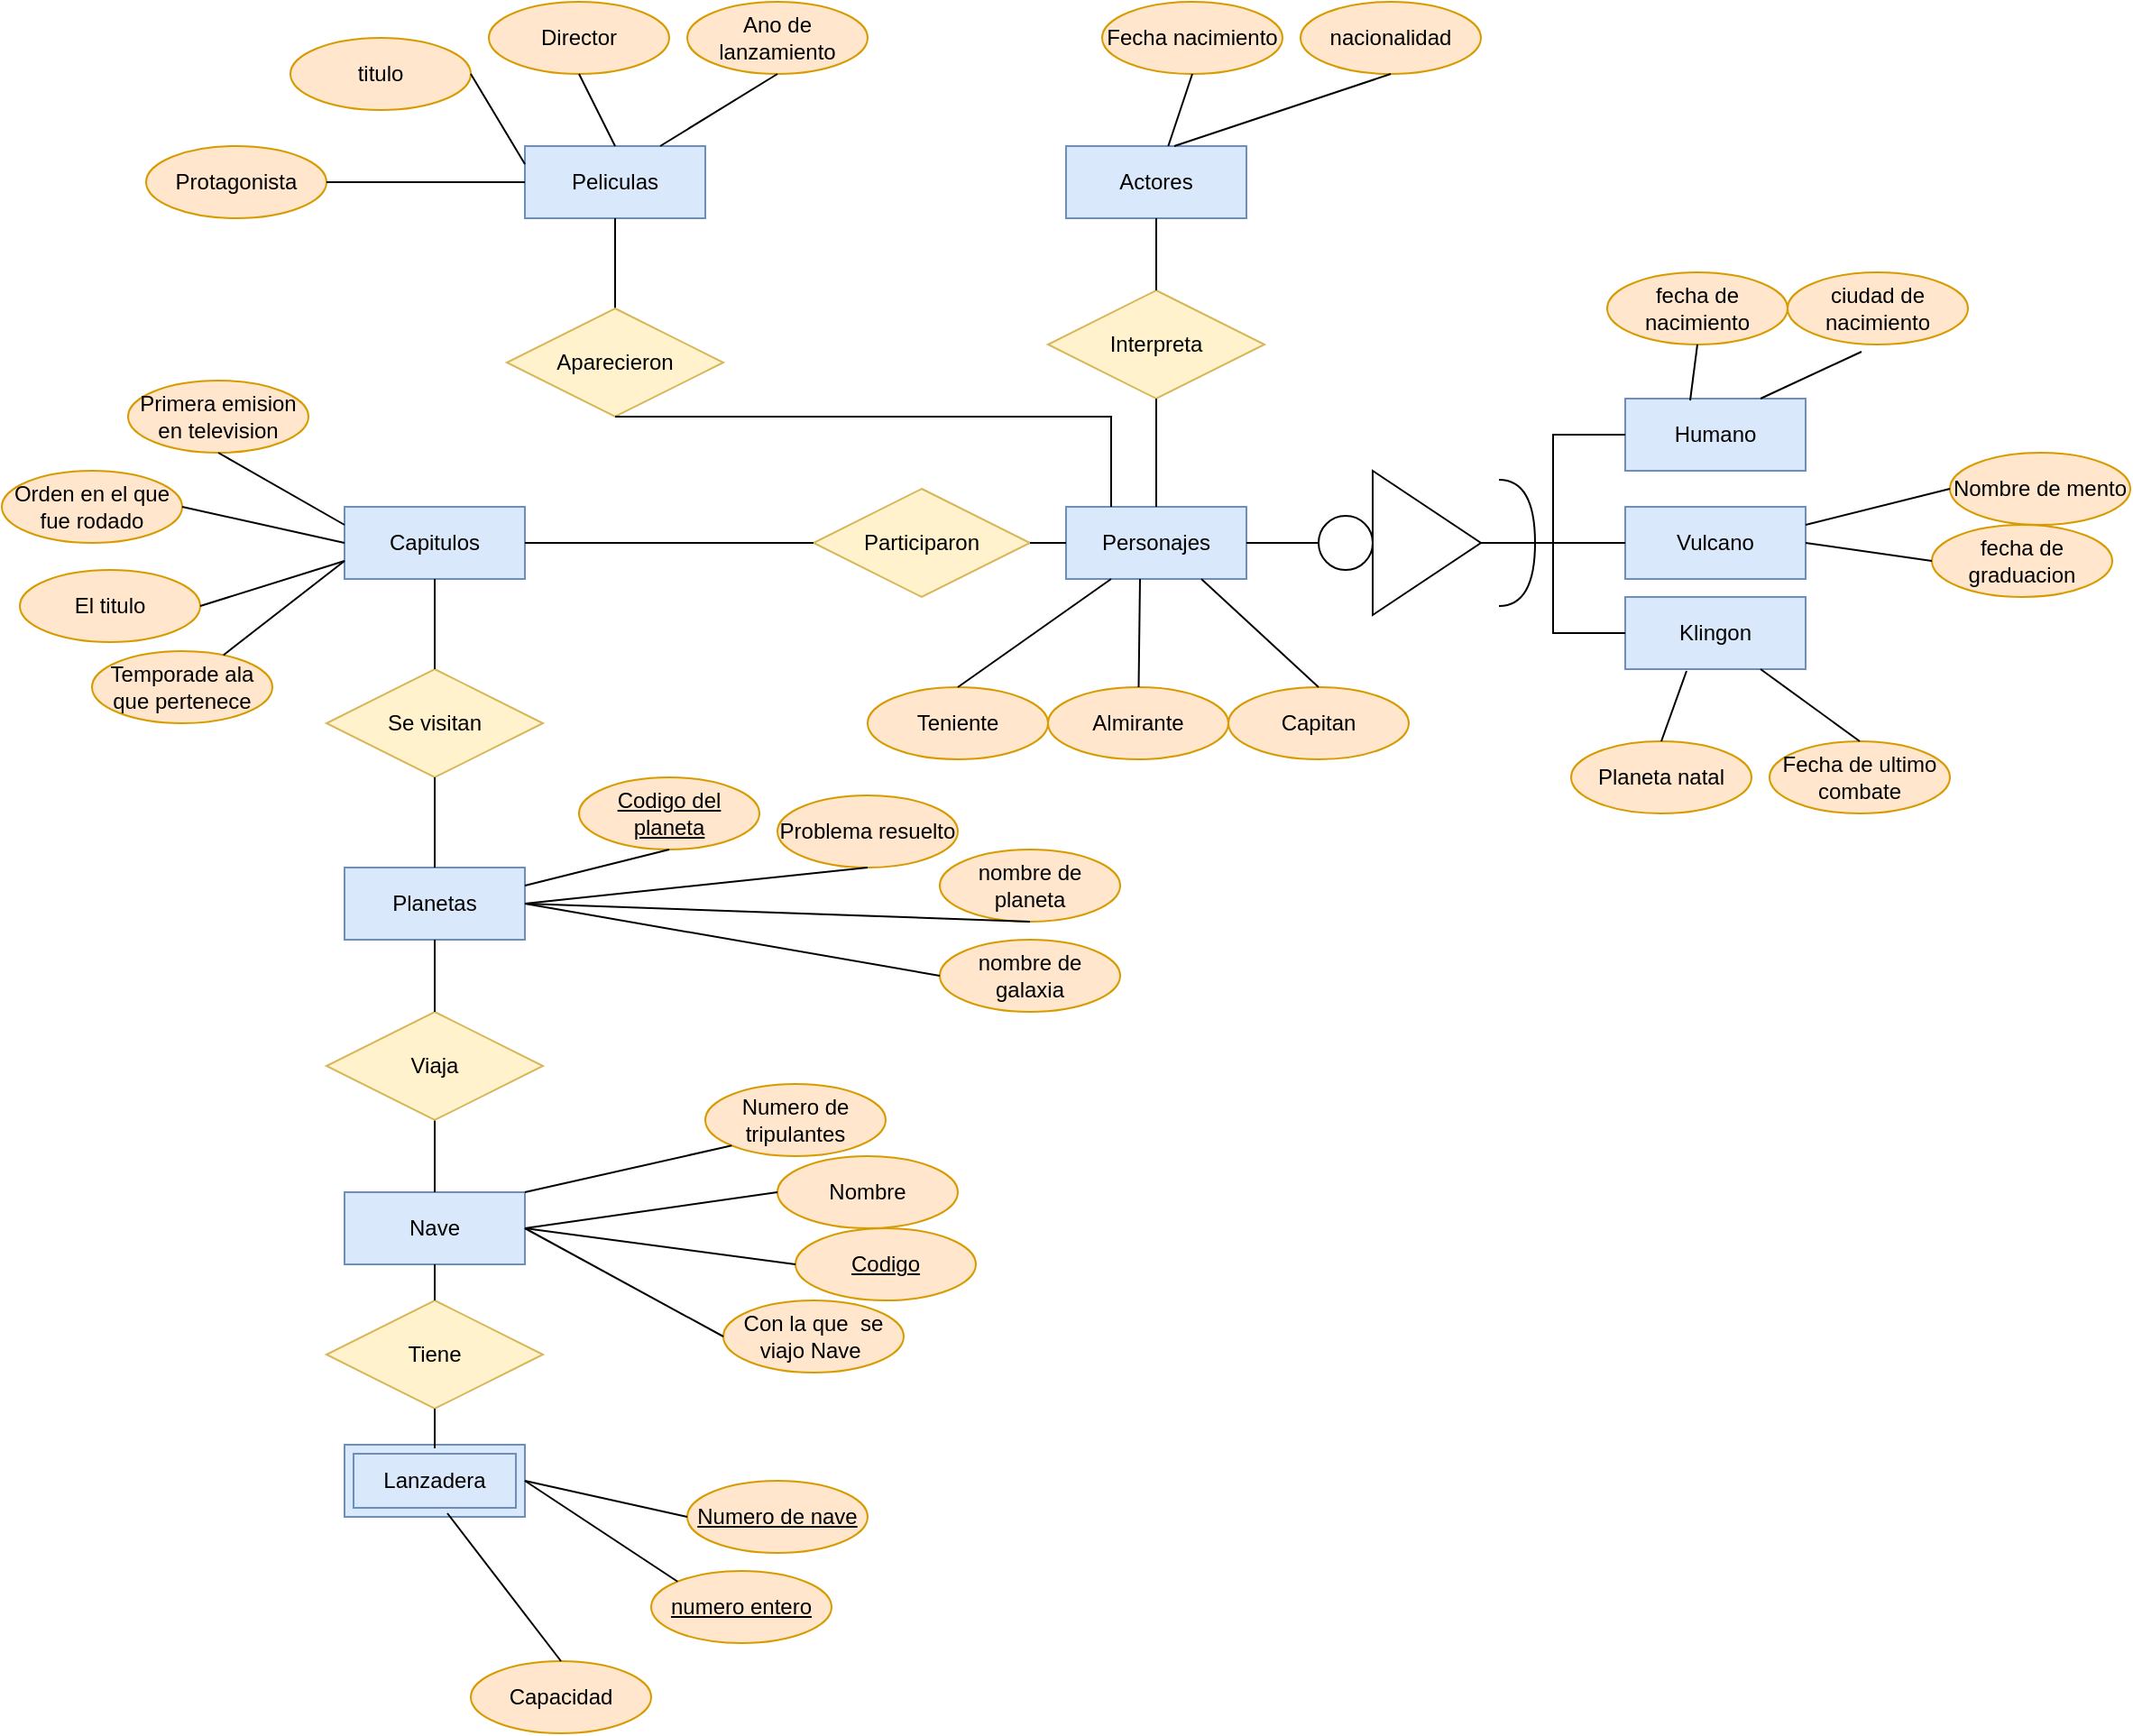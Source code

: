 <mxfile version="22.0.4" type="github">
  <diagram name="Page-1" id="vt7E26coTQ7GBFosNAj3">
    <mxGraphModel dx="2243" dy="758" grid="1" gridSize="10" guides="1" tooltips="1" connect="1" arrows="1" fold="1" page="1" pageScale="1" pageWidth="850" pageHeight="1100" math="0" shadow="0">
      <root>
        <mxCell id="0" />
        <mxCell id="1" parent="0" />
        <mxCell id="EmvSPIBgGL5C_TIdjesC-2" value="Personajes" style="whiteSpace=wrap;html=1;align=center;fillColor=#dae8fc;strokeColor=#6c8ebf;" vertex="1" parent="1">
          <mxGeometry x="60" y="300" width="100" height="40" as="geometry" />
        </mxCell>
        <mxCell id="EmvSPIBgGL5C_TIdjesC-3" value="Actores" style="whiteSpace=wrap;html=1;align=center;fillColor=#dae8fc;strokeColor=#6c8ebf;" vertex="1" parent="1">
          <mxGeometry x="60" y="100" width="100" height="40" as="geometry" />
        </mxCell>
        <mxCell id="EmvSPIBgGL5C_TIdjesC-4" value="Capitulos" style="whiteSpace=wrap;html=1;align=center;fillColor=#dae8fc;strokeColor=#6c8ebf;" vertex="1" parent="1">
          <mxGeometry x="-340" y="300" width="100" height="40" as="geometry" />
        </mxCell>
        <mxCell id="EmvSPIBgGL5C_TIdjesC-5" value="Peliculas" style="whiteSpace=wrap;html=1;align=center;fillColor=#dae8fc;strokeColor=#6c8ebf;" vertex="1" parent="1">
          <mxGeometry x="-240" y="100" width="100" height="40" as="geometry" />
        </mxCell>
        <mxCell id="EmvSPIBgGL5C_TIdjesC-8" value="" style="endArrow=none;html=1;rounded=0;entryX=1;entryY=0.5;entryDx=0;entryDy=0;exitX=0;exitY=0.5;exitDx=0;exitDy=0;" edge="1" parent="1" source="EmvSPIBgGL5C_TIdjesC-13" target="EmvSPIBgGL5C_TIdjesC-2">
          <mxGeometry width="50" height="50" relative="1" as="geometry">
            <mxPoint x="240" y="400" as="sourcePoint" />
            <mxPoint x="450" y="370" as="targetPoint" />
          </mxGeometry>
        </mxCell>
        <mxCell id="EmvSPIBgGL5C_TIdjesC-9" value="Humano" style="whiteSpace=wrap;html=1;align=center;fillColor=#dae8fc;strokeColor=#6c8ebf;" vertex="1" parent="1">
          <mxGeometry x="370" y="240" width="100" height="40" as="geometry" />
        </mxCell>
        <mxCell id="EmvSPIBgGL5C_TIdjesC-10" value="Klingon" style="whiteSpace=wrap;html=1;align=center;fillColor=#dae8fc;strokeColor=#6c8ebf;" vertex="1" parent="1">
          <mxGeometry x="370" y="350" width="100" height="40" as="geometry" />
        </mxCell>
        <mxCell id="EmvSPIBgGL5C_TIdjesC-11" value="Vulcano" style="whiteSpace=wrap;html=1;align=center;fillColor=#dae8fc;strokeColor=#6c8ebf;" vertex="1" parent="1">
          <mxGeometry x="370" y="300" width="100" height="40" as="geometry" />
        </mxCell>
        <mxCell id="EmvSPIBgGL5C_TIdjesC-12" value="" style="triangle;whiteSpace=wrap;html=1;" vertex="1" parent="1">
          <mxGeometry x="230" y="280" width="60" height="80" as="geometry" />
        </mxCell>
        <mxCell id="EmvSPIBgGL5C_TIdjesC-13" value="" style="ellipse;whiteSpace=wrap;html=1;aspect=fixed;" vertex="1" parent="1">
          <mxGeometry x="200" y="305" width="30" height="30" as="geometry" />
        </mxCell>
        <mxCell id="EmvSPIBgGL5C_TIdjesC-16" value="" style="endArrow=none;html=1;rounded=0;entryX=1;entryY=0.5;entryDx=0;entryDy=0;exitX=0;exitY=0.5;exitDx=0;exitDy=0;" edge="1" parent="1" source="EmvSPIBgGL5C_TIdjesC-9" target="EmvSPIBgGL5C_TIdjesC-12">
          <mxGeometry width="50" height="50" relative="1" as="geometry">
            <mxPoint x="400" y="420" as="sourcePoint" />
            <mxPoint x="450" y="370" as="targetPoint" />
            <Array as="points">
              <mxPoint x="330" y="260" />
              <mxPoint x="330" y="320" />
            </Array>
          </mxGeometry>
        </mxCell>
        <mxCell id="EmvSPIBgGL5C_TIdjesC-17" value="" style="endArrow=none;html=1;rounded=0;entryX=0;entryY=0.5;entryDx=0;entryDy=0;exitX=1;exitY=0.5;exitDx=0;exitDy=0;" edge="1" parent="1" source="EmvSPIBgGL5C_TIdjesC-12" target="EmvSPIBgGL5C_TIdjesC-10">
          <mxGeometry width="50" height="50" relative="1" as="geometry">
            <mxPoint x="400" y="420" as="sourcePoint" />
            <mxPoint x="450" y="370" as="targetPoint" />
            <Array as="points">
              <mxPoint x="330" y="320" />
              <mxPoint x="330" y="370" />
            </Array>
          </mxGeometry>
        </mxCell>
        <mxCell id="EmvSPIBgGL5C_TIdjesC-18" value="" style="endArrow=none;html=1;rounded=0;entryX=1;entryY=0.5;entryDx=0;entryDy=0;exitX=0;exitY=0.5;exitDx=0;exitDy=0;" edge="1" parent="1" source="EmvSPIBgGL5C_TIdjesC-11" target="EmvSPIBgGL5C_TIdjesC-12">
          <mxGeometry width="50" height="50" relative="1" as="geometry">
            <mxPoint x="400" y="420" as="sourcePoint" />
            <mxPoint x="450" y="370" as="targetPoint" />
          </mxGeometry>
        </mxCell>
        <mxCell id="EmvSPIBgGL5C_TIdjesC-19" value="Teniente" style="ellipse;whiteSpace=wrap;html=1;align=center;fillColor=#ffe6cc;strokeColor=#d79b00;" vertex="1" parent="1">
          <mxGeometry x="-50" y="400" width="100" height="40" as="geometry" />
        </mxCell>
        <mxCell id="EmvSPIBgGL5C_TIdjesC-20" value="Almirante" style="ellipse;whiteSpace=wrap;html=1;align=center;fillColor=#ffe6cc;strokeColor=#d79b00;" vertex="1" parent="1">
          <mxGeometry x="50" y="400" width="100" height="40" as="geometry" />
        </mxCell>
        <mxCell id="EmvSPIBgGL5C_TIdjesC-21" value="Capitan" style="ellipse;whiteSpace=wrap;html=1;align=center;fillColor=#ffe6cc;strokeColor=#d79b00;" vertex="1" parent="1">
          <mxGeometry x="150" y="400" width="100" height="40" as="geometry" />
        </mxCell>
        <mxCell id="EmvSPIBgGL5C_TIdjesC-22" value="Interpreta" style="shape=rhombus;perimeter=rhombusPerimeter;whiteSpace=wrap;html=1;align=center;fillColor=#fff2cc;strokeColor=#d6b656;" vertex="1" parent="1">
          <mxGeometry x="50" y="180" width="120" height="60" as="geometry" />
        </mxCell>
        <mxCell id="EmvSPIBgGL5C_TIdjesC-23" value="" style="shape=requiredInterface;html=1;verticalLabelPosition=bottom;sketch=0;" vertex="1" parent="1">
          <mxGeometry x="300" y="285" width="20" height="70" as="geometry" />
        </mxCell>
        <mxCell id="EmvSPIBgGL5C_TIdjesC-24" value="Planetas" style="whiteSpace=wrap;html=1;align=center;fillColor=#dae8fc;strokeColor=#6c8ebf;" vertex="1" parent="1">
          <mxGeometry x="-340" y="500" width="100" height="40" as="geometry" />
        </mxCell>
        <mxCell id="EmvSPIBgGL5C_TIdjesC-25" value="Nave" style="whiteSpace=wrap;html=1;align=center;fillColor=#dae8fc;strokeColor=#6c8ebf;" vertex="1" parent="1">
          <mxGeometry x="-340" y="680" width="100" height="40" as="geometry" />
        </mxCell>
        <mxCell id="EmvSPIBgGL5C_TIdjesC-27" value="Lanzadera" style="shape=ext;margin=3;double=1;whiteSpace=wrap;html=1;align=center;fillColor=#dae8fc;strokeColor=#6c8ebf;" vertex="1" parent="1">
          <mxGeometry x="-340" y="820" width="100" height="40" as="geometry" />
        </mxCell>
        <mxCell id="EmvSPIBgGL5C_TIdjesC-28" value="" style="endArrow=none;html=1;rounded=0;entryX=0.5;entryY=1;entryDx=0;entryDy=0;" edge="1" parent="1" source="EmvSPIBgGL5C_TIdjesC-22" target="EmvSPIBgGL5C_TIdjesC-3">
          <mxGeometry width="50" height="50" relative="1" as="geometry">
            <mxPoint x="400" y="420" as="sourcePoint" />
            <mxPoint x="450" y="370" as="targetPoint" />
          </mxGeometry>
        </mxCell>
        <mxCell id="EmvSPIBgGL5C_TIdjesC-29" value="" style="endArrow=none;html=1;rounded=0;entryX=0.5;entryY=1;entryDx=0;entryDy=0;exitX=0.5;exitY=0;exitDx=0;exitDy=0;" edge="1" parent="1" source="EmvSPIBgGL5C_TIdjesC-2" target="EmvSPIBgGL5C_TIdjesC-22">
          <mxGeometry width="50" height="50" relative="1" as="geometry">
            <mxPoint x="400" y="420" as="sourcePoint" />
            <mxPoint x="450" y="370" as="targetPoint" />
          </mxGeometry>
        </mxCell>
        <mxCell id="EmvSPIBgGL5C_TIdjesC-31" value="Fecha nacimiento" style="ellipse;whiteSpace=wrap;html=1;align=center;fillColor=#ffe6cc;strokeColor=#d79b00;" vertex="1" parent="1">
          <mxGeometry x="80" y="20" width="100" height="40" as="geometry" />
        </mxCell>
        <mxCell id="EmvSPIBgGL5C_TIdjesC-32" value="nacionalidad" style="ellipse;whiteSpace=wrap;html=1;align=center;fillColor=#ffe6cc;strokeColor=#d79b00;" vertex="1" parent="1">
          <mxGeometry x="190" y="20" width="100" height="40" as="geometry" />
        </mxCell>
        <mxCell id="EmvSPIBgGL5C_TIdjesC-34" value="" style="endArrow=none;html=1;rounded=0;entryX=0.5;entryY=1;entryDx=0;entryDy=0;" edge="1" parent="1" source="EmvSPIBgGL5C_TIdjesC-3" target="EmvSPIBgGL5C_TIdjesC-31">
          <mxGeometry width="50" height="50" relative="1" as="geometry">
            <mxPoint x="400" y="320" as="sourcePoint" />
            <mxPoint x="450" y="270" as="targetPoint" />
          </mxGeometry>
        </mxCell>
        <mxCell id="EmvSPIBgGL5C_TIdjesC-35" value="" style="endArrow=none;html=1;rounded=0;entryX=0.5;entryY=1;entryDx=0;entryDy=0;" edge="1" parent="1" target="EmvSPIBgGL5C_TIdjesC-32">
          <mxGeometry width="50" height="50" relative="1" as="geometry">
            <mxPoint x="120" y="100" as="sourcePoint" />
            <mxPoint x="450" y="270" as="targetPoint" />
          </mxGeometry>
        </mxCell>
        <mxCell id="EmvSPIBgGL5C_TIdjesC-36" value="" style="endArrow=none;html=1;rounded=0;entryX=0.5;entryY=0;entryDx=0;entryDy=0;exitX=0.25;exitY=1;exitDx=0;exitDy=0;" edge="1" parent="1" source="EmvSPIBgGL5C_TIdjesC-2" target="EmvSPIBgGL5C_TIdjesC-19">
          <mxGeometry width="50" height="50" relative="1" as="geometry">
            <mxPoint x="400" y="320" as="sourcePoint" />
            <mxPoint x="450" y="270" as="targetPoint" />
          </mxGeometry>
        </mxCell>
        <mxCell id="EmvSPIBgGL5C_TIdjesC-37" value="" style="endArrow=none;html=1;rounded=0;entryX=0.41;entryY=1;entryDx=0;entryDy=0;entryPerimeter=0;" edge="1" parent="1" source="EmvSPIBgGL5C_TIdjesC-20" target="EmvSPIBgGL5C_TIdjesC-2">
          <mxGeometry width="50" height="50" relative="1" as="geometry">
            <mxPoint x="400" y="320" as="sourcePoint" />
            <mxPoint x="450" y="270" as="targetPoint" />
          </mxGeometry>
        </mxCell>
        <mxCell id="EmvSPIBgGL5C_TIdjesC-38" value="" style="endArrow=none;html=1;rounded=0;entryX=0.75;entryY=1;entryDx=0;entryDy=0;exitX=0.5;exitY=0;exitDx=0;exitDy=0;" edge="1" parent="1" source="EmvSPIBgGL5C_TIdjesC-21" target="EmvSPIBgGL5C_TIdjesC-2">
          <mxGeometry width="50" height="50" relative="1" as="geometry">
            <mxPoint x="400" y="320" as="sourcePoint" />
            <mxPoint x="450" y="270" as="targetPoint" />
          </mxGeometry>
        </mxCell>
        <mxCell id="EmvSPIBgGL5C_TIdjesC-39" value="fecha de nacimiento" style="ellipse;whiteSpace=wrap;html=1;align=center;fillColor=#ffe6cc;strokeColor=#d79b00;" vertex="1" parent="1">
          <mxGeometry x="360" y="170" width="100" height="40" as="geometry" />
        </mxCell>
        <mxCell id="EmvSPIBgGL5C_TIdjesC-40" value="ciudad de nacimiento" style="ellipse;whiteSpace=wrap;html=1;align=center;fillColor=#ffe6cc;strokeColor=#d79b00;" vertex="1" parent="1">
          <mxGeometry x="460" y="170" width="100" height="40" as="geometry" />
        </mxCell>
        <mxCell id="EmvSPIBgGL5C_TIdjesC-41" value="Nombre de mento" style="ellipse;whiteSpace=wrap;html=1;align=center;fillColor=#ffe6cc;strokeColor=#d79b00;" vertex="1" parent="1">
          <mxGeometry x="550" y="270" width="100" height="40" as="geometry" />
        </mxCell>
        <mxCell id="EmvSPIBgGL5C_TIdjesC-42" value="fecha de graduacion" style="ellipse;whiteSpace=wrap;html=1;align=center;fillColor=#ffe6cc;strokeColor=#d79b00;" vertex="1" parent="1">
          <mxGeometry x="540" y="310" width="100" height="40" as="geometry" />
        </mxCell>
        <mxCell id="EmvSPIBgGL5C_TIdjesC-43" value="Fecha de ultimo combate" style="ellipse;whiteSpace=wrap;html=1;align=center;fillColor=#ffe6cc;strokeColor=#d79b00;" vertex="1" parent="1">
          <mxGeometry x="450" y="430" width="100" height="40" as="geometry" />
        </mxCell>
        <mxCell id="EmvSPIBgGL5C_TIdjesC-44" value="Planeta natal" style="ellipse;whiteSpace=wrap;html=1;align=center;fillColor=#ffe6cc;strokeColor=#d79b00;" vertex="1" parent="1">
          <mxGeometry x="340" y="430" width="100" height="40" as="geometry" />
        </mxCell>
        <mxCell id="EmvSPIBgGL5C_TIdjesC-45" value="" style="endArrow=none;html=1;rounded=0;entryX=0.5;entryY=1;entryDx=0;entryDy=0;exitX=0.36;exitY=0.025;exitDx=0;exitDy=0;exitPerimeter=0;" edge="1" parent="1" source="EmvSPIBgGL5C_TIdjesC-9" target="EmvSPIBgGL5C_TIdjesC-39">
          <mxGeometry width="50" height="50" relative="1" as="geometry">
            <mxPoint x="400" y="320" as="sourcePoint" />
            <mxPoint x="450" y="270" as="targetPoint" />
          </mxGeometry>
        </mxCell>
        <mxCell id="EmvSPIBgGL5C_TIdjesC-46" value="" style="endArrow=none;html=1;rounded=0;entryX=0.41;entryY=1.1;entryDx=0;entryDy=0;entryPerimeter=0;exitX=0.75;exitY=0;exitDx=0;exitDy=0;" edge="1" parent="1" source="EmvSPIBgGL5C_TIdjesC-9" target="EmvSPIBgGL5C_TIdjesC-40">
          <mxGeometry width="50" height="50" relative="1" as="geometry">
            <mxPoint x="400" y="320" as="sourcePoint" />
            <mxPoint x="450" y="270" as="targetPoint" />
          </mxGeometry>
        </mxCell>
        <mxCell id="EmvSPIBgGL5C_TIdjesC-47" value="" style="endArrow=none;html=1;rounded=0;entryX=0;entryY=0.5;entryDx=0;entryDy=0;" edge="1" parent="1" target="EmvSPIBgGL5C_TIdjesC-41">
          <mxGeometry width="50" height="50" relative="1" as="geometry">
            <mxPoint x="470" y="310" as="sourcePoint" />
            <mxPoint x="450" y="270" as="targetPoint" />
          </mxGeometry>
        </mxCell>
        <mxCell id="EmvSPIBgGL5C_TIdjesC-48" value="" style="endArrow=none;html=1;rounded=0;entryX=0;entryY=0.5;entryDx=0;entryDy=0;exitX=1;exitY=0.5;exitDx=0;exitDy=0;" edge="1" parent="1" source="EmvSPIBgGL5C_TIdjesC-11" target="EmvSPIBgGL5C_TIdjesC-42">
          <mxGeometry width="50" height="50" relative="1" as="geometry">
            <mxPoint x="400" y="320" as="sourcePoint" />
            <mxPoint x="450" y="270" as="targetPoint" />
          </mxGeometry>
        </mxCell>
        <mxCell id="EmvSPIBgGL5C_TIdjesC-49" value="" style="endArrow=none;html=1;rounded=0;entryX=0.5;entryY=0;entryDx=0;entryDy=0;exitX=0.34;exitY=1.025;exitDx=0;exitDy=0;exitPerimeter=0;" edge="1" parent="1" source="EmvSPIBgGL5C_TIdjesC-10" target="EmvSPIBgGL5C_TIdjesC-44">
          <mxGeometry width="50" height="50" relative="1" as="geometry">
            <mxPoint x="400" y="320" as="sourcePoint" />
            <mxPoint x="450" y="270" as="targetPoint" />
          </mxGeometry>
        </mxCell>
        <mxCell id="EmvSPIBgGL5C_TIdjesC-50" value="" style="endArrow=none;html=1;rounded=0;entryX=0.5;entryY=0;entryDx=0;entryDy=0;exitX=0.75;exitY=1;exitDx=0;exitDy=0;" edge="1" parent="1" source="EmvSPIBgGL5C_TIdjesC-10" target="EmvSPIBgGL5C_TIdjesC-43">
          <mxGeometry width="50" height="50" relative="1" as="geometry">
            <mxPoint x="400" y="320" as="sourcePoint" />
            <mxPoint x="450" y="270" as="targetPoint" />
          </mxGeometry>
        </mxCell>
        <mxCell id="EmvSPIBgGL5C_TIdjesC-51" value="Orden en el que fue rodado" style="ellipse;whiteSpace=wrap;html=1;align=center;fillColor=#ffe6cc;strokeColor=#d79b00;" vertex="1" parent="1">
          <mxGeometry x="-530" y="280" width="100" height="40" as="geometry" />
        </mxCell>
        <mxCell id="EmvSPIBgGL5C_TIdjesC-52" value="El titulo" style="ellipse;whiteSpace=wrap;html=1;align=center;fillColor=#ffe6cc;strokeColor=#d79b00;" vertex="1" parent="1">
          <mxGeometry x="-520" y="335" width="100" height="40" as="geometry" />
        </mxCell>
        <mxCell id="EmvSPIBgGL5C_TIdjesC-54" value="Primera emision en television" style="ellipse;whiteSpace=wrap;html=1;align=center;fillColor=#ffe6cc;strokeColor=#d79b00;" vertex="1" parent="1">
          <mxGeometry x="-460" y="230" width="100" height="40" as="geometry" />
        </mxCell>
        <mxCell id="EmvSPIBgGL5C_TIdjesC-55" value="Temporade ala que pertenece" style="ellipse;whiteSpace=wrap;html=1;align=center;fillColor=#ffe6cc;strokeColor=#d79b00;" vertex="1" parent="1">
          <mxGeometry x="-480" y="380" width="100" height="40" as="geometry" />
        </mxCell>
        <mxCell id="EmvSPIBgGL5C_TIdjesC-56" value="Participaron" style="shape=rhombus;perimeter=rhombusPerimeter;whiteSpace=wrap;html=1;align=center;fillColor=#fff2cc;strokeColor=#d6b656;" vertex="1" parent="1">
          <mxGeometry x="-80" y="290" width="120" height="60" as="geometry" />
        </mxCell>
        <mxCell id="EmvSPIBgGL5C_TIdjesC-57" value="" style="endArrow=none;html=1;rounded=0;entryX=1;entryY=0.5;entryDx=0;entryDy=0;exitX=0;exitY=0.5;exitDx=0;exitDy=0;" edge="1" parent="1" source="EmvSPIBgGL5C_TIdjesC-56" target="EmvSPIBgGL5C_TIdjesC-4">
          <mxGeometry width="50" height="50" relative="1" as="geometry">
            <mxPoint x="-230" y="320" as="sourcePoint" />
            <mxPoint x="-10" y="370" as="targetPoint" />
          </mxGeometry>
        </mxCell>
        <mxCell id="EmvSPIBgGL5C_TIdjesC-58" value="" style="endArrow=none;html=1;rounded=0;entryX=1;entryY=0.5;entryDx=0;entryDy=0;exitX=0;exitY=0.5;exitDx=0;exitDy=0;" edge="1" parent="1" source="EmvSPIBgGL5C_TIdjesC-2" target="EmvSPIBgGL5C_TIdjesC-56">
          <mxGeometry width="50" height="50" relative="1" as="geometry">
            <mxPoint x="90" y="420" as="sourcePoint" />
            <mxPoint x="140" y="370" as="targetPoint" />
          </mxGeometry>
        </mxCell>
        <mxCell id="EmvSPIBgGL5C_TIdjesC-59" value="" style="endArrow=none;html=1;rounded=0;entryX=0.5;entryY=1;entryDx=0;entryDy=0;exitX=0;exitY=0.25;exitDx=0;exitDy=0;" edge="1" parent="1" source="EmvSPIBgGL5C_TIdjesC-4" target="EmvSPIBgGL5C_TIdjesC-54">
          <mxGeometry width="50" height="50" relative="1" as="geometry">
            <mxPoint x="-60" y="420" as="sourcePoint" />
            <mxPoint x="-10" y="370" as="targetPoint" />
          </mxGeometry>
        </mxCell>
        <mxCell id="EmvSPIBgGL5C_TIdjesC-60" value="" style="endArrow=none;html=1;rounded=0;entryX=1;entryY=0.5;entryDx=0;entryDy=0;exitX=0;exitY=0.5;exitDx=0;exitDy=0;" edge="1" parent="1" source="EmvSPIBgGL5C_TIdjesC-4" target="EmvSPIBgGL5C_TIdjesC-51">
          <mxGeometry width="50" height="50" relative="1" as="geometry">
            <mxPoint x="-60" y="420" as="sourcePoint" />
            <mxPoint x="-10" y="370" as="targetPoint" />
          </mxGeometry>
        </mxCell>
        <mxCell id="EmvSPIBgGL5C_TIdjesC-61" value="" style="endArrow=none;html=1;rounded=0;entryX=1;entryY=0.5;entryDx=0;entryDy=0;exitX=0;exitY=0.75;exitDx=0;exitDy=0;" edge="1" parent="1" source="EmvSPIBgGL5C_TIdjesC-4" target="EmvSPIBgGL5C_TIdjesC-52">
          <mxGeometry width="50" height="50" relative="1" as="geometry">
            <mxPoint x="-60" y="420" as="sourcePoint" />
            <mxPoint x="-10" y="370" as="targetPoint" />
          </mxGeometry>
        </mxCell>
        <mxCell id="EmvSPIBgGL5C_TIdjesC-62" value="" style="endArrow=none;html=1;rounded=0;exitX=0;exitY=0.75;exitDx=0;exitDy=0;" edge="1" parent="1" source="EmvSPIBgGL5C_TIdjesC-4" target="EmvSPIBgGL5C_TIdjesC-55">
          <mxGeometry width="50" height="50" relative="1" as="geometry">
            <mxPoint x="-60" y="420" as="sourcePoint" />
            <mxPoint x="-10" y="370" as="targetPoint" />
          </mxGeometry>
        </mxCell>
        <mxCell id="EmvSPIBgGL5C_TIdjesC-64" value="" style="endArrow=none;html=1;rounded=0;entryX=0.5;entryY=1;entryDx=0;entryDy=0;exitX=0.5;exitY=0;exitDx=0;exitDy=0;" edge="1" parent="1" source="EmvSPIBgGL5C_TIdjesC-65" target="EmvSPIBgGL5C_TIdjesC-5">
          <mxGeometry width="50" height="50" relative="1" as="geometry">
            <mxPoint x="-110" y="220" as="sourcePoint" />
            <mxPoint x="140" y="270" as="targetPoint" />
          </mxGeometry>
        </mxCell>
        <mxCell id="EmvSPIBgGL5C_TIdjesC-65" value="Aparecieron" style="shape=rhombus;perimeter=rhombusPerimeter;whiteSpace=wrap;html=1;align=center;fillColor=#fff2cc;strokeColor=#d6b656;" vertex="1" parent="1">
          <mxGeometry x="-250" y="190" width="120" height="60" as="geometry" />
        </mxCell>
        <mxCell id="EmvSPIBgGL5C_TIdjesC-66" value="" style="endArrow=none;html=1;rounded=0;entryX=0.5;entryY=1;entryDx=0;entryDy=0;exitX=0.25;exitY=0;exitDx=0;exitDy=0;" edge="1" parent="1" source="EmvSPIBgGL5C_TIdjesC-2" target="EmvSPIBgGL5C_TIdjesC-65">
          <mxGeometry width="50" height="50" relative="1" as="geometry">
            <mxPoint x="90" y="320" as="sourcePoint" />
            <mxPoint x="140" y="270" as="targetPoint" />
            <Array as="points">
              <mxPoint x="85" y="250" />
            </Array>
          </mxGeometry>
        </mxCell>
        <mxCell id="EmvSPIBgGL5C_TIdjesC-67" value="Director" style="ellipse;whiteSpace=wrap;html=1;align=center;fillColor=#ffe6cc;strokeColor=#d79b00;" vertex="1" parent="1">
          <mxGeometry x="-260" y="20" width="100" height="40" as="geometry" />
        </mxCell>
        <mxCell id="EmvSPIBgGL5C_TIdjesC-70" value="titulo" style="ellipse;whiteSpace=wrap;html=1;align=center;fillColor=#ffe6cc;strokeColor=#d79b00;" vertex="1" parent="1">
          <mxGeometry x="-370" y="40" width="100" height="40" as="geometry" />
        </mxCell>
        <mxCell id="EmvSPIBgGL5C_TIdjesC-76" value="" style="endArrow=none;html=1;rounded=0;entryX=0.5;entryY=1;entryDx=0;entryDy=0;exitX=0.5;exitY=0;exitDx=0;exitDy=0;" edge="1" parent="1" source="EmvSPIBgGL5C_TIdjesC-5" target="EmvSPIBgGL5C_TIdjesC-67">
          <mxGeometry width="50" height="50" relative="1" as="geometry">
            <mxPoint x="90" y="120" as="sourcePoint" />
            <mxPoint x="140" y="70" as="targetPoint" />
          </mxGeometry>
        </mxCell>
        <mxCell id="EmvSPIBgGL5C_TIdjesC-77" value="" style="endArrow=none;html=1;rounded=0;entryX=1;entryY=0.5;entryDx=0;entryDy=0;exitX=0;exitY=0.25;exitDx=0;exitDy=0;" edge="1" parent="1" source="EmvSPIBgGL5C_TIdjesC-5" target="EmvSPIBgGL5C_TIdjesC-70">
          <mxGeometry width="50" height="50" relative="1" as="geometry">
            <mxPoint x="90" y="120" as="sourcePoint" />
            <mxPoint x="140" y="70" as="targetPoint" />
          </mxGeometry>
        </mxCell>
        <mxCell id="EmvSPIBgGL5C_TIdjesC-78" value="Ano de lanzamiento" style="ellipse;whiteSpace=wrap;html=1;align=center;fillColor=#ffe6cc;strokeColor=#d79b00;" vertex="1" parent="1">
          <mxGeometry x="-150" y="20" width="100" height="40" as="geometry" />
        </mxCell>
        <mxCell id="EmvSPIBgGL5C_TIdjesC-79" value="" style="endArrow=none;html=1;rounded=0;entryX=0.5;entryY=1;entryDx=0;entryDy=0;exitX=0.75;exitY=0;exitDx=0;exitDy=0;" edge="1" parent="1" source="EmvSPIBgGL5C_TIdjesC-5" target="EmvSPIBgGL5C_TIdjesC-78">
          <mxGeometry width="50" height="50" relative="1" as="geometry">
            <mxPoint x="90" y="320" as="sourcePoint" />
            <mxPoint x="140" y="270" as="targetPoint" />
          </mxGeometry>
        </mxCell>
        <mxCell id="EmvSPIBgGL5C_TIdjesC-80" value="Protagonista" style="ellipse;whiteSpace=wrap;html=1;align=center;fillColor=#ffe6cc;strokeColor=#d79b00;" vertex="1" parent="1">
          <mxGeometry x="-450" y="100" width="100" height="40" as="geometry" />
        </mxCell>
        <mxCell id="EmvSPIBgGL5C_TIdjesC-81" value="" style="endArrow=none;html=1;rounded=0;entryX=1;entryY=0.5;entryDx=0;entryDy=0;exitX=0;exitY=0.5;exitDx=0;exitDy=0;" edge="1" parent="1" source="EmvSPIBgGL5C_TIdjesC-5" target="EmvSPIBgGL5C_TIdjesC-80">
          <mxGeometry width="50" height="50" relative="1" as="geometry">
            <mxPoint x="90" y="320" as="sourcePoint" />
            <mxPoint x="140" y="270" as="targetPoint" />
          </mxGeometry>
        </mxCell>
        <mxCell id="EmvSPIBgGL5C_TIdjesC-82" value="Se visitan" style="shape=rhombus;perimeter=rhombusPerimeter;whiteSpace=wrap;html=1;align=center;fillColor=#fff2cc;strokeColor=#d6b656;" vertex="1" parent="1">
          <mxGeometry x="-350" y="390" width="120" height="60" as="geometry" />
        </mxCell>
        <mxCell id="EmvSPIBgGL5C_TIdjesC-83" value="" style="endArrow=none;html=1;rounded=0;entryX=0.5;entryY=1;entryDx=0;entryDy=0;exitX=0.5;exitY=0;exitDx=0;exitDy=0;" edge="1" parent="1" source="EmvSPIBgGL5C_TIdjesC-82" target="EmvSPIBgGL5C_TIdjesC-4">
          <mxGeometry width="50" height="50" relative="1" as="geometry">
            <mxPoint x="90" y="420" as="sourcePoint" />
            <mxPoint x="140" y="370" as="targetPoint" />
          </mxGeometry>
        </mxCell>
        <mxCell id="EmvSPIBgGL5C_TIdjesC-84" value="" style="endArrow=none;html=1;rounded=0;entryX=0.5;entryY=1;entryDx=0;entryDy=0;exitX=0.5;exitY=0;exitDx=0;exitDy=0;" edge="1" parent="1" source="EmvSPIBgGL5C_TIdjesC-24" target="EmvSPIBgGL5C_TIdjesC-82">
          <mxGeometry width="50" height="50" relative="1" as="geometry">
            <mxPoint x="90" y="420" as="sourcePoint" />
            <mxPoint x="140" y="370" as="targetPoint" />
          </mxGeometry>
        </mxCell>
        <mxCell id="EmvSPIBgGL5C_TIdjesC-85" value="Codigo del planeta" style="ellipse;whiteSpace=wrap;html=1;align=center;fontStyle=4;fillColor=#ffe6cc;strokeColor=#d79b00;" vertex="1" parent="1">
          <mxGeometry x="-210" y="450" width="100" height="40" as="geometry" />
        </mxCell>
        <mxCell id="EmvSPIBgGL5C_TIdjesC-86" value="Problema resuelto" style="ellipse;whiteSpace=wrap;html=1;align=center;fillColor=#ffe6cc;strokeColor=#d79b00;" vertex="1" parent="1">
          <mxGeometry x="-100" y="460" width="100" height="40" as="geometry" />
        </mxCell>
        <mxCell id="EmvSPIBgGL5C_TIdjesC-87" value="Con la que&amp;nbsp; se viajo Nave&amp;nbsp;" style="ellipse;whiteSpace=wrap;html=1;align=center;fillColor=#ffe6cc;strokeColor=#d79b00;" vertex="1" parent="1">
          <mxGeometry x="-130" y="740" width="100" height="40" as="geometry" />
        </mxCell>
        <mxCell id="EmvSPIBgGL5C_TIdjesC-88" value="nombre de planeta" style="ellipse;whiteSpace=wrap;html=1;align=center;fillColor=#ffe6cc;strokeColor=#d79b00;" vertex="1" parent="1">
          <mxGeometry x="-10" y="490" width="100" height="40" as="geometry" />
        </mxCell>
        <mxCell id="EmvSPIBgGL5C_TIdjesC-89" value="nombre de galaxia" style="ellipse;whiteSpace=wrap;html=1;align=center;fillColor=#ffe6cc;strokeColor=#d79b00;" vertex="1" parent="1">
          <mxGeometry x="-10" y="540" width="100" height="40" as="geometry" />
        </mxCell>
        <mxCell id="EmvSPIBgGL5C_TIdjesC-90" value="" style="endArrow=none;html=1;rounded=0;entryX=0.5;entryY=1;entryDx=0;entryDy=0;exitX=1;exitY=0.25;exitDx=0;exitDy=0;" edge="1" parent="1" source="EmvSPIBgGL5C_TIdjesC-24" target="EmvSPIBgGL5C_TIdjesC-85">
          <mxGeometry width="50" height="50" relative="1" as="geometry">
            <mxPoint x="90" y="620" as="sourcePoint" />
            <mxPoint x="140" y="570" as="targetPoint" />
          </mxGeometry>
        </mxCell>
        <mxCell id="EmvSPIBgGL5C_TIdjesC-91" value="" style="endArrow=none;html=1;rounded=0;entryX=0.5;entryY=1;entryDx=0;entryDy=0;exitX=1;exitY=0.5;exitDx=0;exitDy=0;" edge="1" parent="1" source="EmvSPIBgGL5C_TIdjesC-24" target="EmvSPIBgGL5C_TIdjesC-86">
          <mxGeometry width="50" height="50" relative="1" as="geometry">
            <mxPoint x="90" y="620" as="sourcePoint" />
            <mxPoint x="140" y="570" as="targetPoint" />
          </mxGeometry>
        </mxCell>
        <mxCell id="EmvSPIBgGL5C_TIdjesC-92" value="" style="endArrow=none;html=1;rounded=0;entryX=0.5;entryY=1;entryDx=0;entryDy=0;exitX=1;exitY=0.5;exitDx=0;exitDy=0;" edge="1" parent="1" source="EmvSPIBgGL5C_TIdjesC-24" target="EmvSPIBgGL5C_TIdjesC-88">
          <mxGeometry width="50" height="50" relative="1" as="geometry">
            <mxPoint x="90" y="620" as="sourcePoint" />
            <mxPoint x="140" y="570" as="targetPoint" />
          </mxGeometry>
        </mxCell>
        <mxCell id="EmvSPIBgGL5C_TIdjesC-93" value="" style="endArrow=none;html=1;rounded=0;entryX=1;entryY=0.5;entryDx=0;entryDy=0;exitX=0;exitY=0.5;exitDx=0;exitDy=0;" edge="1" parent="1" source="EmvSPIBgGL5C_TIdjesC-89" target="EmvSPIBgGL5C_TIdjesC-24">
          <mxGeometry width="50" height="50" relative="1" as="geometry">
            <mxPoint x="90" y="620" as="sourcePoint" />
            <mxPoint x="140" y="570" as="targetPoint" />
          </mxGeometry>
        </mxCell>
        <mxCell id="EmvSPIBgGL5C_TIdjesC-94" value="Numero de tripulantes" style="ellipse;whiteSpace=wrap;html=1;align=center;fillColor=#ffe6cc;strokeColor=#d79b00;" vertex="1" parent="1">
          <mxGeometry x="-140" y="620" width="100" height="40" as="geometry" />
        </mxCell>
        <mxCell id="EmvSPIBgGL5C_TIdjesC-95" value="Codigo" style="ellipse;whiteSpace=wrap;html=1;align=center;fontStyle=4;fillColor=#ffe6cc;strokeColor=#d79b00;" vertex="1" parent="1">
          <mxGeometry x="-90" y="700" width="100" height="40" as="geometry" />
        </mxCell>
        <mxCell id="EmvSPIBgGL5C_TIdjesC-96" value="Nombre" style="ellipse;whiteSpace=wrap;html=1;align=center;fillColor=#ffe6cc;strokeColor=#d79b00;" vertex="1" parent="1">
          <mxGeometry x="-100" y="660" width="100" height="40" as="geometry" />
        </mxCell>
        <mxCell id="EmvSPIBgGL5C_TIdjesC-97" value="" style="endArrow=none;html=1;rounded=0;entryX=0.5;entryY=0;entryDx=0;entryDy=0;exitX=0.5;exitY=1;exitDx=0;exitDy=0;" edge="1" parent="1" source="EmvSPIBgGL5C_TIdjesC-98" target="EmvSPIBgGL5C_TIdjesC-25">
          <mxGeometry width="50" height="50" relative="1" as="geometry">
            <mxPoint x="90" y="620" as="sourcePoint" />
            <mxPoint x="70" y="620" as="targetPoint" />
          </mxGeometry>
        </mxCell>
        <mxCell id="EmvSPIBgGL5C_TIdjesC-98" value="Viaja" style="shape=rhombus;perimeter=rhombusPerimeter;whiteSpace=wrap;html=1;align=center;fillColor=#fff2cc;strokeColor=#d6b656;" vertex="1" parent="1">
          <mxGeometry x="-350" y="580" width="120" height="60" as="geometry" />
        </mxCell>
        <mxCell id="EmvSPIBgGL5C_TIdjesC-99" value="" style="endArrow=none;html=1;rounded=0;entryX=0.5;entryY=0;entryDx=0;entryDy=0;exitX=0.5;exitY=1;exitDx=0;exitDy=0;" edge="1" parent="1" source="EmvSPIBgGL5C_TIdjesC-24" target="EmvSPIBgGL5C_TIdjesC-98">
          <mxGeometry width="50" height="50" relative="1" as="geometry">
            <mxPoint x="90" y="620" as="sourcePoint" />
            <mxPoint x="140" y="570" as="targetPoint" />
          </mxGeometry>
        </mxCell>
        <mxCell id="EmvSPIBgGL5C_TIdjesC-100" value="Tiene" style="shape=rhombus;perimeter=rhombusPerimeter;whiteSpace=wrap;html=1;align=center;fillColor=#fff2cc;strokeColor=#d6b656;" vertex="1" parent="1">
          <mxGeometry x="-350" y="740" width="120" height="60" as="geometry" />
        </mxCell>
        <mxCell id="EmvSPIBgGL5C_TIdjesC-101" value="" style="endArrow=none;html=1;rounded=0;entryX=0.5;entryY=0;entryDx=0;entryDy=0;exitX=0.5;exitY=1;exitDx=0;exitDy=0;" edge="1" parent="1" source="EmvSPIBgGL5C_TIdjesC-25" target="EmvSPIBgGL5C_TIdjesC-100">
          <mxGeometry width="50" height="50" relative="1" as="geometry">
            <mxPoint x="90" y="620" as="sourcePoint" />
            <mxPoint x="140" y="570" as="targetPoint" />
          </mxGeometry>
        </mxCell>
        <mxCell id="EmvSPIBgGL5C_TIdjesC-102" value="" style="endArrow=none;html=1;rounded=0;entryX=0.5;entryY=0.05;entryDx=0;entryDy=0;entryPerimeter=0;" edge="1" parent="1" source="EmvSPIBgGL5C_TIdjesC-100" target="EmvSPIBgGL5C_TIdjesC-27">
          <mxGeometry width="50" height="50" relative="1" as="geometry">
            <mxPoint x="90" y="620" as="sourcePoint" />
            <mxPoint x="140" y="570" as="targetPoint" />
          </mxGeometry>
        </mxCell>
        <mxCell id="EmvSPIBgGL5C_TIdjesC-104" value="" style="endArrow=none;html=1;rounded=0;exitX=1;exitY=0;exitDx=0;exitDy=0;entryX=0;entryY=1;entryDx=0;entryDy=0;" edge="1" parent="1" source="EmvSPIBgGL5C_TIdjesC-25" target="EmvSPIBgGL5C_TIdjesC-94">
          <mxGeometry width="50" height="50" relative="1" as="geometry">
            <mxPoint x="90" y="620" as="sourcePoint" />
            <mxPoint x="140" y="570" as="targetPoint" />
          </mxGeometry>
        </mxCell>
        <mxCell id="EmvSPIBgGL5C_TIdjesC-105" value="" style="endArrow=none;html=1;rounded=0;entryX=1;entryY=0.5;entryDx=0;entryDy=0;exitX=0;exitY=0.5;exitDx=0;exitDy=0;" edge="1" parent="1" source="EmvSPIBgGL5C_TIdjesC-96" target="EmvSPIBgGL5C_TIdjesC-25">
          <mxGeometry width="50" height="50" relative="1" as="geometry">
            <mxPoint x="90" y="620" as="sourcePoint" />
            <mxPoint x="140" y="570" as="targetPoint" />
          </mxGeometry>
        </mxCell>
        <mxCell id="EmvSPIBgGL5C_TIdjesC-106" value="" style="endArrow=none;html=1;rounded=0;exitX=1;exitY=0.5;exitDx=0;exitDy=0;entryX=0;entryY=0.5;entryDx=0;entryDy=0;" edge="1" parent="1" source="EmvSPIBgGL5C_TIdjesC-25" target="EmvSPIBgGL5C_TIdjesC-95">
          <mxGeometry width="50" height="50" relative="1" as="geometry">
            <mxPoint x="90" y="620" as="sourcePoint" />
            <mxPoint x="140" y="570" as="targetPoint" />
          </mxGeometry>
        </mxCell>
        <mxCell id="EmvSPIBgGL5C_TIdjesC-107" value="" style="endArrow=none;html=1;rounded=0;exitX=1;exitY=0.5;exitDx=0;exitDy=0;entryX=0;entryY=0.5;entryDx=0;entryDy=0;" edge="1" parent="1" source="EmvSPIBgGL5C_TIdjesC-25" target="EmvSPIBgGL5C_TIdjesC-87">
          <mxGeometry width="50" height="50" relative="1" as="geometry">
            <mxPoint x="90" y="620" as="sourcePoint" />
            <mxPoint x="140" y="570" as="targetPoint" />
          </mxGeometry>
        </mxCell>
        <mxCell id="EmvSPIBgGL5C_TIdjesC-108" value="Numero de nave" style="ellipse;whiteSpace=wrap;html=1;align=center;fontStyle=4;fillColor=#ffe6cc;strokeColor=#d79b00;" vertex="1" parent="1">
          <mxGeometry x="-150" y="840" width="100" height="40" as="geometry" />
        </mxCell>
        <mxCell id="EmvSPIBgGL5C_TIdjesC-109" value="numero entero" style="ellipse;whiteSpace=wrap;html=1;align=center;fontStyle=4;fillColor=#ffe6cc;strokeColor=#d79b00;" vertex="1" parent="1">
          <mxGeometry x="-170" y="890" width="100" height="40" as="geometry" />
        </mxCell>
        <mxCell id="EmvSPIBgGL5C_TIdjesC-110" value="" style="endArrow=none;html=1;rounded=0;entryX=1;entryY=0.5;entryDx=0;entryDy=0;" edge="1" parent="1" target="EmvSPIBgGL5C_TIdjesC-27">
          <mxGeometry width="50" height="50" relative="1" as="geometry">
            <mxPoint x="-150" y="860" as="sourcePoint" />
            <mxPoint x="140" y="870" as="targetPoint" />
          </mxGeometry>
        </mxCell>
        <mxCell id="EmvSPIBgGL5C_TIdjesC-111" value="" style="endArrow=none;html=1;rounded=0;entryX=1;entryY=0.5;entryDx=0;entryDy=0;exitX=0;exitY=0;exitDx=0;exitDy=0;" edge="1" parent="1" source="EmvSPIBgGL5C_TIdjesC-109" target="EmvSPIBgGL5C_TIdjesC-27">
          <mxGeometry width="50" height="50" relative="1" as="geometry">
            <mxPoint x="90" y="920" as="sourcePoint" />
            <mxPoint x="140" y="870" as="targetPoint" />
          </mxGeometry>
        </mxCell>
        <mxCell id="EmvSPIBgGL5C_TIdjesC-112" value="Capacidad" style="ellipse;whiteSpace=wrap;html=1;align=center;fillColor=#ffe6cc;strokeColor=#d79b00;" vertex="1" parent="1">
          <mxGeometry x="-270" y="940" width="100" height="40" as="geometry" />
        </mxCell>
        <mxCell id="EmvSPIBgGL5C_TIdjesC-116" value="" style="endArrow=none;html=1;rounded=0;exitX=0.5;exitY=0;exitDx=0;exitDy=0;entryX=0.57;entryY=0.95;entryDx=0;entryDy=0;entryPerimeter=0;" edge="1" parent="1" source="EmvSPIBgGL5C_TIdjesC-112" target="EmvSPIBgGL5C_TIdjesC-27">
          <mxGeometry width="50" height="50" relative="1" as="geometry">
            <mxPoint x="-110" y="720" as="sourcePoint" />
            <mxPoint x="-60" y="670" as="targetPoint" />
          </mxGeometry>
        </mxCell>
      </root>
    </mxGraphModel>
  </diagram>
</mxfile>
